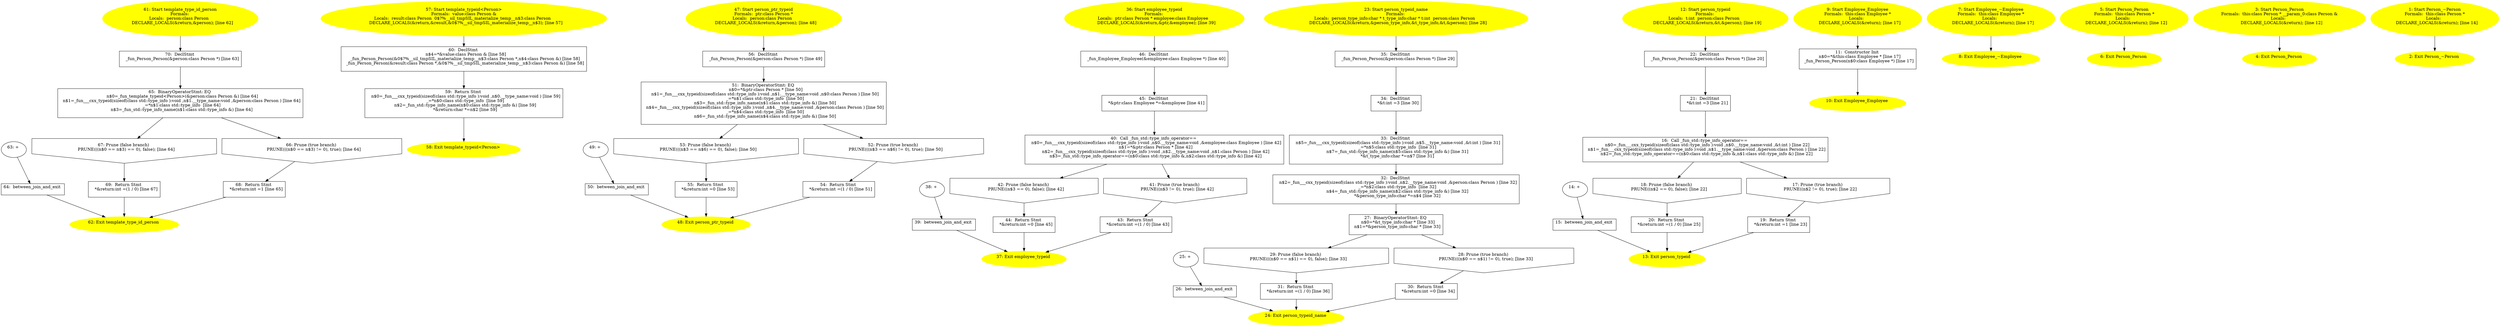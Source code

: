 /* @generated */
digraph iCFG {
70 [label="70:  DeclStmt \n   _fun_Person_Person(&person:class Person *) [line 63]\n " shape="box"]
	

	 70 -> 65 ;
69 [label="69:  Return Stmt \n   *&return:int =(1 / 0) [line 67]\n " shape="box"]
	

	 69 -> 62 ;
68 [label="68:  Return Stmt \n   *&return:int =1 [line 65]\n " shape="box"]
	

	 68 -> 62 ;
67 [label="67: Prune (false branch) \n   PRUNE(((n$0 == n$3) == 0), false); [line 64]\n " shape="invhouse"]
	

	 67 -> 69 ;
66 [label="66: Prune (true branch) \n   PRUNE(((n$0 == n$3) != 0), true); [line 64]\n " shape="invhouse"]
	

	 66 -> 68 ;
65 [label="65:  BinaryOperatorStmt: EQ \n   n$0=_fun_template_typeid<Person>(&person:class Person &) [line 64]\n  n$1=_fun___cxx_typeid(sizeof(class std::type_info ):void ,n$1.__type_name:void ,&person:class Person ) [line 64]\n  _=*n$1:class std::type_info  [line 64]\n  n$3=_fun_std::type_info_name(n$1:class std::type_info &) [line 64]\n " shape="box"]
	

	 65 -> 66 ;
	 65 -> 67 ;
64 [label="64:  between_join_and_exit \n  " shape="box"]
	

	 64 -> 62 ;
63 [label="63: + \n  " ]
	

	 63 -> 64 ;
62 [label="62: Exit template_type_id_person \n  " color=yellow style=filled]
	

61 [label="61: Start template_type_id_person\nFormals: \nLocals:  person:class Person  \n   DECLARE_LOCALS(&return,&person); [line 62]\n " color=yellow style=filled]
	

	 61 -> 70 ;
60 [label="60:  DeclStmt \n   n$4=*&value:class Person & [line 58]\n  _fun_Person_Person(&0$?%__sil_tmpSIL_materialize_temp__n$3:class Person *,n$4:class Person &) [line 58]\n  _fun_Person_Person(&result:class Person *,&0$?%__sil_tmpSIL_materialize_temp__n$3:class Person &) [line 58]\n " shape="box"]
	

	 60 -> 59 ;
59 [label="59:  Return Stmt \n   n$0=_fun___cxx_typeid(sizeof(class std::type_info ):void ,n$0.__type_name:void ) [line 59]\n  _=*n$0:class std::type_info  [line 59]\n  n$2=_fun_std::type_info_name(n$0:class std::type_info &) [line 59]\n  *&return:char *=n$2 [line 59]\n " shape="box"]
	

	 59 -> 58 ;
58 [label="58: Exit template_typeid<Person> \n  " color=yellow style=filled]
	

57 [label="57: Start template_typeid<Person>\nFormals:  value:class Person &\nLocals:  result:class Person  0$?%__sil_tmpSIL_materialize_temp__n$3:class Person  \n   DECLARE_LOCALS(&return,&result,&0$?%__sil_tmpSIL_materialize_temp__n$3); [line 57]\n " color=yellow style=filled]
	

	 57 -> 60 ;
56 [label="56:  DeclStmt \n   _fun_Person_Person(&person:class Person *) [line 49]\n " shape="box"]
	

	 56 -> 51 ;
55 [label="55:  Return Stmt \n   *&return:int =0 [line 53]\n " shape="box"]
	

	 55 -> 48 ;
54 [label="54:  Return Stmt \n   *&return:int =(1 / 0) [line 51]\n " shape="box"]
	

	 54 -> 48 ;
53 [label="53: Prune (false branch) \n   PRUNE(((n$3 == n$6) == 0), false); [line 50]\n " shape="invhouse"]
	

	 53 -> 55 ;
52 [label="52: Prune (true branch) \n   PRUNE(((n$3 == n$6) != 0), true); [line 50]\n " shape="invhouse"]
	

	 52 -> 54 ;
51 [label="51:  BinaryOperatorStmt: EQ \n   n$0=*&ptr:class Person * [line 50]\n  n$1=_fun___cxx_typeid(sizeof(class std::type_info ):void ,n$1.__type_name:void ,n$0:class Person ) [line 50]\n  _=*n$1:class std::type_info  [line 50]\n  n$3=_fun_std::type_info_name(n$1:class std::type_info &) [line 50]\n  n$4=_fun___cxx_typeid(sizeof(class std::type_info ):void ,n$4.__type_name:void ,&person:class Person ) [line 50]\n  _=*n$4:class std::type_info  [line 50]\n  n$6=_fun_std::type_info_name(n$4:class std::type_info &) [line 50]\n " shape="box"]
	

	 51 -> 52 ;
	 51 -> 53 ;
50 [label="50:  between_join_and_exit \n  " shape="box"]
	

	 50 -> 48 ;
49 [label="49: + \n  " ]
	

	 49 -> 50 ;
48 [label="48: Exit person_ptr_typeid \n  " color=yellow style=filled]
	

47 [label="47: Start person_ptr_typeid\nFormals:  ptr:class Person *\nLocals:  person:class Person  \n   DECLARE_LOCALS(&return,&person); [line 48]\n " color=yellow style=filled]
	

	 47 -> 56 ;
46 [label="46:  DeclStmt \n   _fun_Employee_Employee(&employee:class Employee *) [line 40]\n " shape="box"]
	

	 46 -> 45 ;
45 [label="45:  DeclStmt \n   *&ptr:class Employee *=&employee [line 41]\n " shape="box"]
	

	 45 -> 40 ;
44 [label="44:  Return Stmt \n   *&return:int =0 [line 45]\n " shape="box"]
	

	 44 -> 37 ;
43 [label="43:  Return Stmt \n   *&return:int =(1 / 0) [line 43]\n " shape="box"]
	

	 43 -> 37 ;
42 [label="42: Prune (false branch) \n   PRUNE((n$3 == 0), false); [line 42]\n " shape="invhouse"]
	

	 42 -> 44 ;
41 [label="41: Prune (true branch) \n   PRUNE((n$3 != 0), true); [line 42]\n " shape="invhouse"]
	

	 41 -> 43 ;
40 [label="40:  Call _fun_std::type_info_operator== \n   n$0=_fun___cxx_typeid(sizeof(class std::type_info ):void ,n$0.__type_name:void ,&employee:class Employee ) [line 42]\n  n$1=*&ptr:class Person * [line 42]\n  n$2=_fun___cxx_typeid(sizeof(class std::type_info ):void ,n$2.__type_name:void ,n$1:class Person ) [line 42]\n  n$3=_fun_std::type_info_operator==(n$0:class std::type_info &,n$2:class std::type_info &) [line 42]\n " shape="box"]
	

	 40 -> 41 ;
	 40 -> 42 ;
39 [label="39:  between_join_and_exit \n  " shape="box"]
	

	 39 -> 37 ;
38 [label="38: + \n  " ]
	

	 38 -> 39 ;
37 [label="37: Exit employee_typeid \n  " color=yellow style=filled]
	

36 [label="36: Start employee_typeid\nFormals: \nLocals:  ptr:class Person * employee:class Employee  \n   DECLARE_LOCALS(&return,&ptr,&employee); [line 39]\n " color=yellow style=filled]
	

	 36 -> 46 ;
35 [label="35:  DeclStmt \n   _fun_Person_Person(&person:class Person *) [line 29]\n " shape="box"]
	

	 35 -> 34 ;
34 [label="34:  DeclStmt \n   *&t:int =3 [line 30]\n " shape="box"]
	

	 34 -> 33 ;
33 [label="33:  DeclStmt \n   n$5=_fun___cxx_typeid(sizeof(class std::type_info ):void ,n$5.__type_name:void ,&t:int ) [line 31]\n  _=*n$5:class std::type_info  [line 31]\n  n$7=_fun_std::type_info_name(n$5:class std::type_info &) [line 31]\n  *&t_type_info:char *=n$7 [line 31]\n " shape="box"]
	

	 33 -> 32 ;
32 [label="32:  DeclStmt \n   n$2=_fun___cxx_typeid(sizeof(class std::type_info ):void ,n$2.__type_name:void ,&person:class Person ) [line 32]\n  _=*n$2:class std::type_info  [line 32]\n  n$4=_fun_std::type_info_name(n$2:class std::type_info &) [line 32]\n  *&person_type_info:char *=n$4 [line 32]\n " shape="box"]
	

	 32 -> 27 ;
31 [label="31:  Return Stmt \n   *&return:int =(1 / 0) [line 36]\n " shape="box"]
	

	 31 -> 24 ;
30 [label="30:  Return Stmt \n   *&return:int =0 [line 34]\n " shape="box"]
	

	 30 -> 24 ;
29 [label="29: Prune (false branch) \n   PRUNE(((n$0 == n$1) == 0), false); [line 33]\n " shape="invhouse"]
	

	 29 -> 31 ;
28 [label="28: Prune (true branch) \n   PRUNE(((n$0 == n$1) != 0), true); [line 33]\n " shape="invhouse"]
	

	 28 -> 30 ;
27 [label="27:  BinaryOperatorStmt: EQ \n   n$0=*&t_type_info:char * [line 33]\n  n$1=*&person_type_info:char * [line 33]\n " shape="box"]
	

	 27 -> 28 ;
	 27 -> 29 ;
26 [label="26:  between_join_and_exit \n  " shape="box"]
	

	 26 -> 24 ;
25 [label="25: + \n  " ]
	

	 25 -> 26 ;
24 [label="24: Exit person_typeid_name \n  " color=yellow style=filled]
	

23 [label="23: Start person_typeid_name\nFormals: \nLocals:  person_type_info:char * t_type_info:char * t:int  person:class Person  \n   DECLARE_LOCALS(&return,&person_type_info,&t_type_info,&t,&person); [line 28]\n " color=yellow style=filled]
	

	 23 -> 35 ;
22 [label="22:  DeclStmt \n   _fun_Person_Person(&person:class Person *) [line 20]\n " shape="box"]
	

	 22 -> 21 ;
21 [label="21:  DeclStmt \n   *&t:int =3 [line 21]\n " shape="box"]
	

	 21 -> 16 ;
20 [label="20:  Return Stmt \n   *&return:int =(1 / 0) [line 25]\n " shape="box"]
	

	 20 -> 13 ;
19 [label="19:  Return Stmt \n   *&return:int =1 [line 23]\n " shape="box"]
	

	 19 -> 13 ;
18 [label="18: Prune (false branch) \n   PRUNE((n$2 == 0), false); [line 22]\n " shape="invhouse"]
	

	 18 -> 20 ;
17 [label="17: Prune (true branch) \n   PRUNE((n$2 != 0), true); [line 22]\n " shape="invhouse"]
	

	 17 -> 19 ;
16 [label="16:  Call _fun_std::type_info_operator== \n   n$0=_fun___cxx_typeid(sizeof(class std::type_info ):void ,n$0.__type_name:void ,&t:int ) [line 22]\n  n$1=_fun___cxx_typeid(sizeof(class std::type_info ):void ,n$1.__type_name:void ,&person:class Person ) [line 22]\n  n$2=_fun_std::type_info_operator==(n$0:class std::type_info &,n$1:class std::type_info &) [line 22]\n " shape="box"]
	

	 16 -> 17 ;
	 16 -> 18 ;
15 [label="15:  between_join_and_exit \n  " shape="box"]
	

	 15 -> 13 ;
14 [label="14: + \n  " ]
	

	 14 -> 15 ;
13 [label="13: Exit person_typeid \n  " color=yellow style=filled]
	

12 [label="12: Start person_typeid\nFormals: \nLocals:  t:int  person:class Person  \n   DECLARE_LOCALS(&return,&t,&person); [line 19]\n " color=yellow style=filled]
	

	 12 -> 22 ;
11 [label="11:  Constructor Init \n   n$0=*&this:class Employee * [line 17]\n  _fun_Person_Person(n$0:class Employee *) [line 17]\n " shape="box"]
	

	 11 -> 10 ;
10 [label="10: Exit Employee_Employee \n  " color=yellow style=filled]
	

9 [label="9: Start Employee_Employee\nFormals:  this:class Employee *\nLocals:  \n   DECLARE_LOCALS(&return); [line 17]\n " color=yellow style=filled]
	

	 9 -> 11 ;
8 [label="8: Exit Employee_~Employee \n  " color=yellow style=filled]
	

7 [label="7: Start Employee_~Employee\nFormals:  this:class Employee *\nLocals:  \n   DECLARE_LOCALS(&return); [line 17]\n " color=yellow style=filled]
	

	 7 -> 8 ;
6 [label="6: Exit Person_Person \n  " color=yellow style=filled]
	

5 [label="5: Start Person_Person\nFormals:  this:class Person *\nLocals:  \n   DECLARE_LOCALS(&return); [line 12]\n " color=yellow style=filled]
	

	 5 -> 6 ;
4 [label="4: Exit Person_Person \n  " color=yellow style=filled]
	

3 [label="3: Start Person_Person\nFormals:  this:class Person * __param_0:class Person &\nLocals:  \n   DECLARE_LOCALS(&return); [line 12]\n " color=yellow style=filled]
	

	 3 -> 4 ;
2 [label="2: Exit Person_~Person \n  " color=yellow style=filled]
	

1 [label="1: Start Person_~Person\nFormals:  this:class Person *\nLocals:  \n   DECLARE_LOCALS(&return); [line 14]\n " color=yellow style=filled]
	

	 1 -> 2 ;
}

